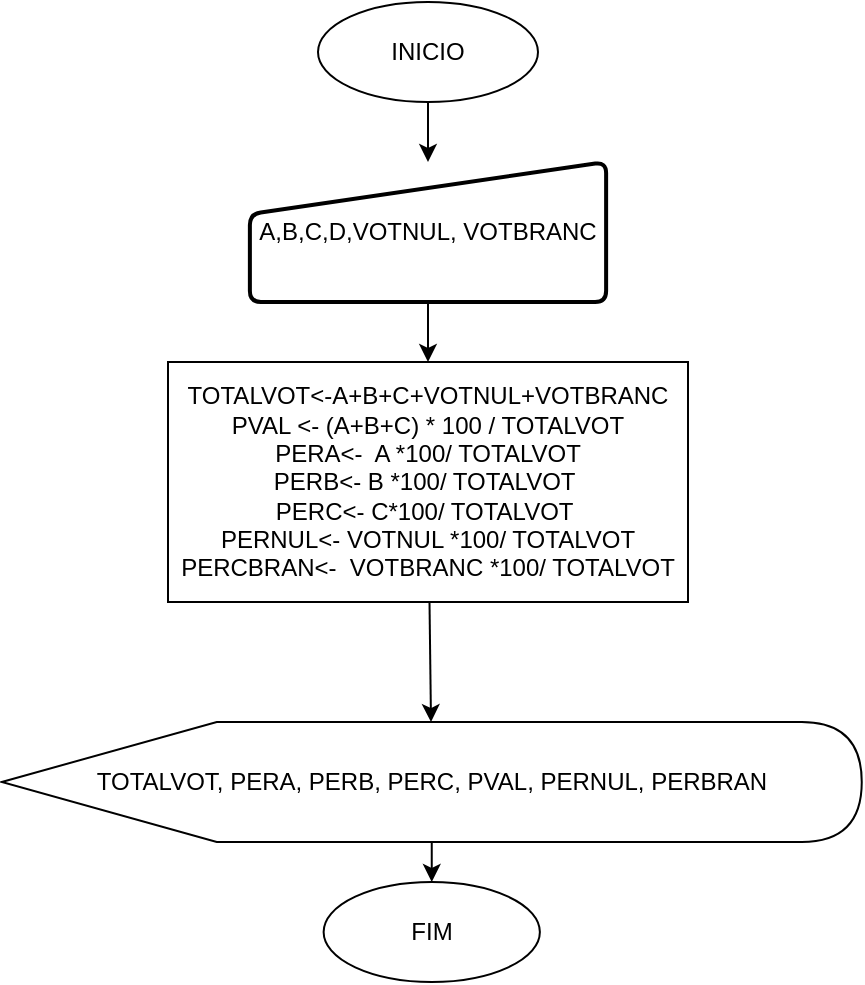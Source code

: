 <mxfile version="14.5.1" type="device"><diagram id="CXYYwYrU4MYe4dGHFoNu" name="Página-1"><mxGraphModel dx="420" dy="511" grid="1" gridSize="10" guides="1" tooltips="1" connect="1" arrows="1" fold="1" page="1" pageScale="1" pageWidth="827" pageHeight="1169" math="0" shadow="0"><root><mxCell id="0"/><mxCell id="1" parent="0"/><mxCell id="AO56t8RsM6SYWDG5hDR7-2" value="" style="rounded=0;orthogonalLoop=1;jettySize=auto;html=1;" edge="1" parent="1" source="UmvPB5IKImQKOjA5_sCj-1" target="AO56t8RsM6SYWDG5hDR7-1"><mxGeometry relative="1" as="geometry"/></mxCell><mxCell id="UmvPB5IKImQKOjA5_sCj-1" value="INICIO" style="ellipse;whiteSpace=wrap;html=1;" parent="1" vertex="1"><mxGeometry x="335" y="60" width="110" height="50" as="geometry"/></mxCell><mxCell id="UmvPB5IKImQKOjA5_sCj-7" value="" style="edgeStyle=none;rounded=0;orthogonalLoop=1;jettySize=auto;html=1;" parent="1" source="UmvPB5IKImQKOjA5_sCj-4" target="UmvPB5IKImQKOjA5_sCj-6" edge="1"><mxGeometry relative="1" as="geometry"/></mxCell><mxCell id="UmvPB5IKImQKOjA5_sCj-4" value="TOTALVOT&amp;lt;-A+B+C+VOTNUL+VOTBRANC&lt;br&gt;PVAL &amp;lt;- (A+B+C) * 100 / TOTALVOT&lt;br&gt;PERA&amp;lt;-&amp;nbsp; A *100/ TOTALVOT&lt;br&gt;PERB&amp;lt;- B *100/ TOTALVOT&amp;nbsp;&lt;br&gt;PERC&amp;lt;- C*100/ TOTALVOT&amp;nbsp;&lt;br&gt;PERNUL&amp;lt;- VOTNUL *100/ TOTALVOT&lt;br&gt;PERCBRAN&amp;lt;-&amp;nbsp; VOTBRANC *100/ TOTALVOT" style="whiteSpace=wrap;html=1;" parent="1" vertex="1"><mxGeometry x="260" y="240" width="260" height="120" as="geometry"/></mxCell><mxCell id="UmvPB5IKImQKOjA5_sCj-9" value="" style="edgeStyle=none;rounded=0;orthogonalLoop=1;jettySize=auto;html=1;" parent="1" source="UmvPB5IKImQKOjA5_sCj-6" target="UmvPB5IKImQKOjA5_sCj-8" edge="1"><mxGeometry relative="1" as="geometry"/></mxCell><mxCell id="UmvPB5IKImQKOjA5_sCj-6" value="TOTALVOT, PERA, PERB, PERC, PVAL, PERNUL, PERBRAN" style="shape=display;whiteSpace=wrap;html=1;" parent="1" vertex="1"><mxGeometry x="176.88" y="420" width="430" height="60" as="geometry"/></mxCell><mxCell id="UmvPB5IKImQKOjA5_sCj-8" value="FIM" style="ellipse;whiteSpace=wrap;html=1;" parent="1" vertex="1"><mxGeometry x="337.81" y="500" width="108.13" height="50" as="geometry"/></mxCell><mxCell id="AO56t8RsM6SYWDG5hDR7-3" value="" style="edgeStyle=none;rounded=0;orthogonalLoop=1;jettySize=auto;html=1;" edge="1" parent="1" source="AO56t8RsM6SYWDG5hDR7-1" target="UmvPB5IKImQKOjA5_sCj-4"><mxGeometry relative="1" as="geometry"/></mxCell><mxCell id="AO56t8RsM6SYWDG5hDR7-1" value="&lt;span&gt;A,B,C,D,VOTNUL, VOTBRANC&lt;/span&gt;" style="html=1;strokeWidth=2;shape=manualInput;whiteSpace=wrap;rounded=1;size=26;arcSize=11;" vertex="1" parent="1"><mxGeometry x="300.94" y="140" width="178.12" height="70" as="geometry"/></mxCell></root></mxGraphModel></diagram></mxfile>